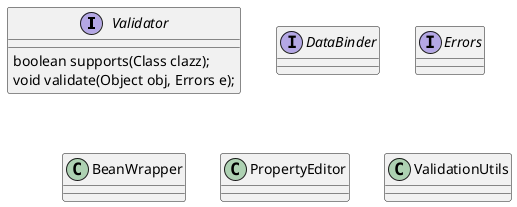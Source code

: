@startuml
'https://plantuml.com/class-diagram

interface Validator {
    boolean supports(Class clazz);
    void validate(Object obj, Errors e);
}
interface DataBinder{}

interface Errors

class BeanWrapper
class PropertyEditor


class ValidationUtils

@enduml